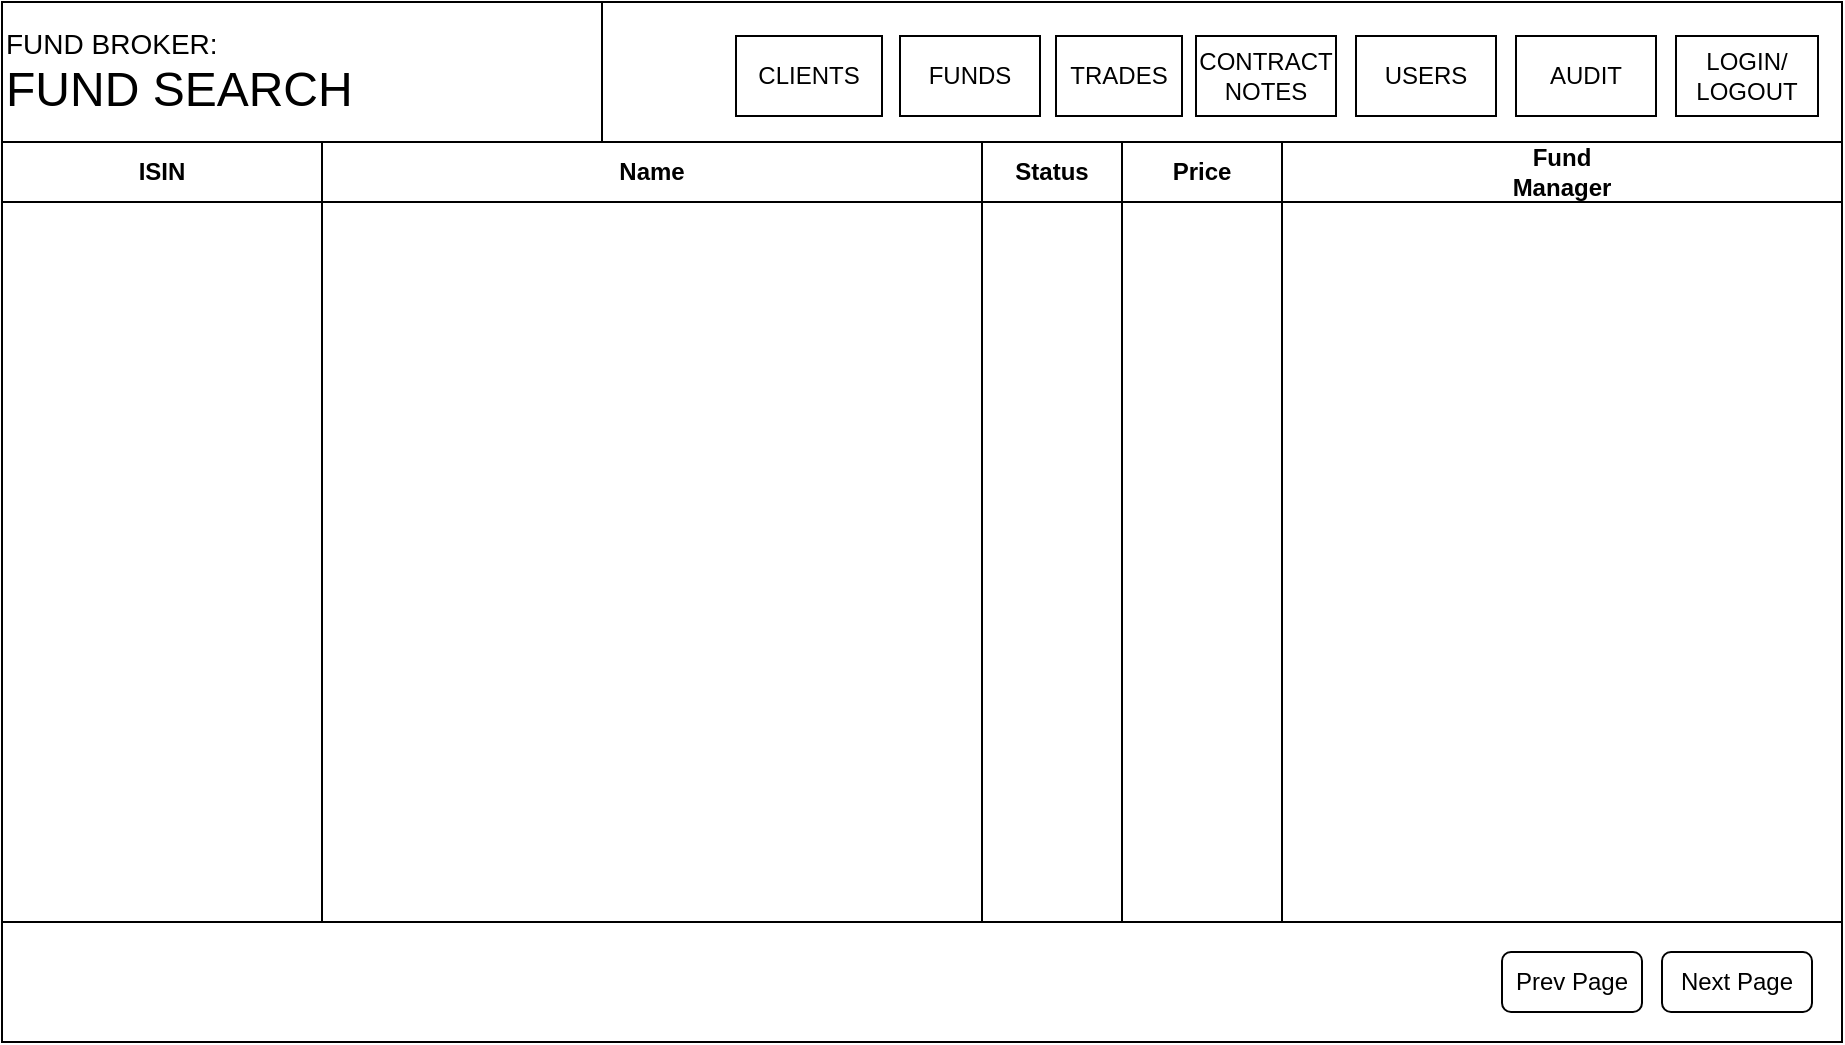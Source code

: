 <mxfile version="25.0.1">
  <diagram name="Page-1" id="ooBo0TzCaRBTh4-zNvdv">
    <mxGraphModel dx="1404" dy="814" grid="1" gridSize="10" guides="1" tooltips="1" connect="1" arrows="1" fold="1" page="1" pageScale="1" pageWidth="1100" pageHeight="850" math="0" shadow="0">
      <root>
        <mxCell id="0" />
        <mxCell id="1" parent="0" />
        <mxCell id="cQsnIatlL0B9Xhhf-HxX-1" value="&lt;span style=&quot;color: rgba(0, 0, 0, 0); font-family: monospace; font-size: 0px; text-align: start; text-wrap: nowrap;&quot;&gt;%3CmxGraphModel%3E%3Croot%3E%3CmxCell%20id%3D%220%22%2F%3E%3CmxCell%20id%3D%221%22%20parent%3D%220%22%2F%3E%3CmxCell%20id%3D%222%22%20value%3D%22Edit%20Field%22%20style%3D%22rounded%3D0%3BwhiteSpace%3Dwrap%3Bhtml%3D1%3Balign%3Dleft%3B%22%20vertex%3D%221%22%20parent%3D%221%22%3E%3CmxGeometry%20x%3D%22280%22%20y%3D%22210%22%20width%3D%22390%22%20height%3D%2230%22%20as%3D%22geometry%22%2F%3E%3C%2FmxCell%3E%3C%2Froot%3E%3C%2FmxGraphModel%3E&lt;/span&gt;" style="rounded=0;whiteSpace=wrap;html=1;" parent="1" vertex="1">
          <mxGeometry x="80" y="80" width="920" height="520" as="geometry" />
        </mxCell>
        <mxCell id="cQsnIatlL0B9Xhhf-HxX-2" value="" style="rounded=0;whiteSpace=wrap;html=1;align=left;" parent="1" vertex="1">
          <mxGeometry x="80" y="80" width="920" height="70" as="geometry" />
        </mxCell>
        <mxCell id="cQsnIatlL0B9Xhhf-HxX-7" value="" style="rounded=0;whiteSpace=wrap;html=1;align=right;" parent="1" vertex="1">
          <mxGeometry x="80" y="540" width="920" height="60" as="geometry" />
        </mxCell>
        <mxCell id="cQsnIatlL0B9Xhhf-HxX-10" value="&lt;font style=&quot;font-size: 14px;&quot;&gt;FUND BROKER:&lt;/font&gt;&lt;div&gt;&lt;font style=&quot;font-size: 24px;&quot;&gt;FUND SEARCH&lt;/font&gt;&lt;/div&gt;" style="rounded=0;whiteSpace=wrap;html=1;align=left;" parent="1" vertex="1">
          <mxGeometry x="80" y="80" width="300" height="70" as="geometry" />
        </mxCell>
        <mxCell id="cQsnIatlL0B9Xhhf-HxX-39" value="" style="rounded=0;whiteSpace=wrap;html=1;" parent="1" vertex="1">
          <mxGeometry x="80" y="150" width="920" height="30" as="geometry" />
        </mxCell>
        <mxCell id="cQsnIatlL0B9Xhhf-HxX-40" value="&lt;b&gt;ISIN&lt;/b&gt;" style="rounded=0;whiteSpace=wrap;html=1;" parent="1" vertex="1">
          <mxGeometry x="80" y="150" width="160" height="30" as="geometry" />
        </mxCell>
        <mxCell id="cQsnIatlL0B9Xhhf-HxX-41" value="&lt;b&gt;Name&lt;/b&gt;" style="rounded=0;whiteSpace=wrap;html=1;" parent="1" vertex="1">
          <mxGeometry x="240" y="150" width="330" height="30" as="geometry" />
        </mxCell>
        <mxCell id="cQsnIatlL0B9Xhhf-HxX-43" value="&lt;b&gt;Status&lt;/b&gt;" style="rounded=0;whiteSpace=wrap;html=1;" parent="1" vertex="1">
          <mxGeometry x="570" y="150" width="70" height="30" as="geometry" />
        </mxCell>
        <mxCell id="cQsnIatlL0B9Xhhf-HxX-44" value="&lt;b&gt;Price&lt;/b&gt;" style="rounded=0;whiteSpace=wrap;html=1;" parent="1" vertex="1">
          <mxGeometry x="640" y="150" width="80" height="30" as="geometry" />
        </mxCell>
        <mxCell id="cQsnIatlL0B9Xhhf-HxX-45" value="&lt;b&gt;Fund&lt;/b&gt;&lt;div&gt;&lt;b&gt;Manager&lt;/b&gt;&lt;/div&gt;" style="rounded=0;whiteSpace=wrap;html=1;" parent="1" vertex="1">
          <mxGeometry x="720" y="150" width="280" height="30" as="geometry" />
        </mxCell>
        <mxCell id="cQsnIatlL0B9Xhhf-HxX-55" value="" style="rounded=0;whiteSpace=wrap;html=1;" parent="1" vertex="1">
          <mxGeometry x="80" y="180" width="160" height="360" as="geometry" />
        </mxCell>
        <mxCell id="cQsnIatlL0B9Xhhf-HxX-56" value="" style="rounded=0;whiteSpace=wrap;html=1;" parent="1" vertex="1">
          <mxGeometry x="240" y="180" width="330" height="360" as="geometry" />
        </mxCell>
        <mxCell id="cQsnIatlL0B9Xhhf-HxX-57" value="" style="rounded=0;whiteSpace=wrap;html=1;" parent="1" vertex="1">
          <mxGeometry x="570" y="180" width="70" height="360" as="geometry" />
        </mxCell>
        <mxCell id="cQsnIatlL0B9Xhhf-HxX-58" value="" style="rounded=0;whiteSpace=wrap;html=1;" parent="1" vertex="1">
          <mxGeometry x="640" y="180" width="80" height="360" as="geometry" />
        </mxCell>
        <mxCell id="cQsnIatlL0B9Xhhf-HxX-59" value="" style="rounded=0;whiteSpace=wrap;html=1;" parent="1" vertex="1">
          <mxGeometry x="720" y="180" width="280" height="360" as="geometry" />
        </mxCell>
        <mxCell id="cQsnIatlL0B9Xhhf-HxX-66" value="Prev Page" style="rounded=1;whiteSpace=wrap;html=1;" parent="1" vertex="1">
          <mxGeometry x="830" y="555" width="70" height="30" as="geometry" />
        </mxCell>
        <mxCell id="cQsnIatlL0B9Xhhf-HxX-67" value="Next Page" style="rounded=1;whiteSpace=wrap;html=1;" parent="1" vertex="1">
          <mxGeometry x="910" y="555" width="75" height="30" as="geometry" />
        </mxCell>
        <mxCell id="dEgvu-k9hWP5odK_0wr7-1" value="LOGIN/&lt;div&gt;LOGOUT&lt;/div&gt;" style="rounded=0;whiteSpace=wrap;html=1;" vertex="1" parent="1">
          <mxGeometry x="917" y="97" width="71" height="40" as="geometry" />
        </mxCell>
        <mxCell id="dEgvu-k9hWP5odK_0wr7-2" value="CLIENTS" style="rounded=0;whiteSpace=wrap;html=1;" vertex="1" parent="1">
          <mxGeometry x="447" y="97" width="73" height="40" as="geometry" />
        </mxCell>
        <mxCell id="dEgvu-k9hWP5odK_0wr7-3" value="FUNDS" style="rounded=0;whiteSpace=wrap;html=1;" vertex="1" parent="1">
          <mxGeometry x="529" y="97" width="70" height="40" as="geometry" />
        </mxCell>
        <mxCell id="dEgvu-k9hWP5odK_0wr7-4" value="TRADES" style="rounded=0;whiteSpace=wrap;html=1;" vertex="1" parent="1">
          <mxGeometry x="607" y="97" width="63" height="40" as="geometry" />
        </mxCell>
        <mxCell id="dEgvu-k9hWP5odK_0wr7-5" value="CONTRACT&lt;div&gt;NOTES&lt;/div&gt;" style="rounded=0;whiteSpace=wrap;html=1;" vertex="1" parent="1">
          <mxGeometry x="677" y="97" width="70" height="40" as="geometry" />
        </mxCell>
        <mxCell id="dEgvu-k9hWP5odK_0wr7-6" value="USERS" style="rounded=0;whiteSpace=wrap;html=1;" vertex="1" parent="1">
          <mxGeometry x="757" y="97" width="70" height="40" as="geometry" />
        </mxCell>
        <mxCell id="dEgvu-k9hWP5odK_0wr7-7" value="AUDIT" style="rounded=0;whiteSpace=wrap;html=1;" vertex="1" parent="1">
          <mxGeometry x="837" y="97" width="70" height="40" as="geometry" />
        </mxCell>
      </root>
    </mxGraphModel>
  </diagram>
</mxfile>
